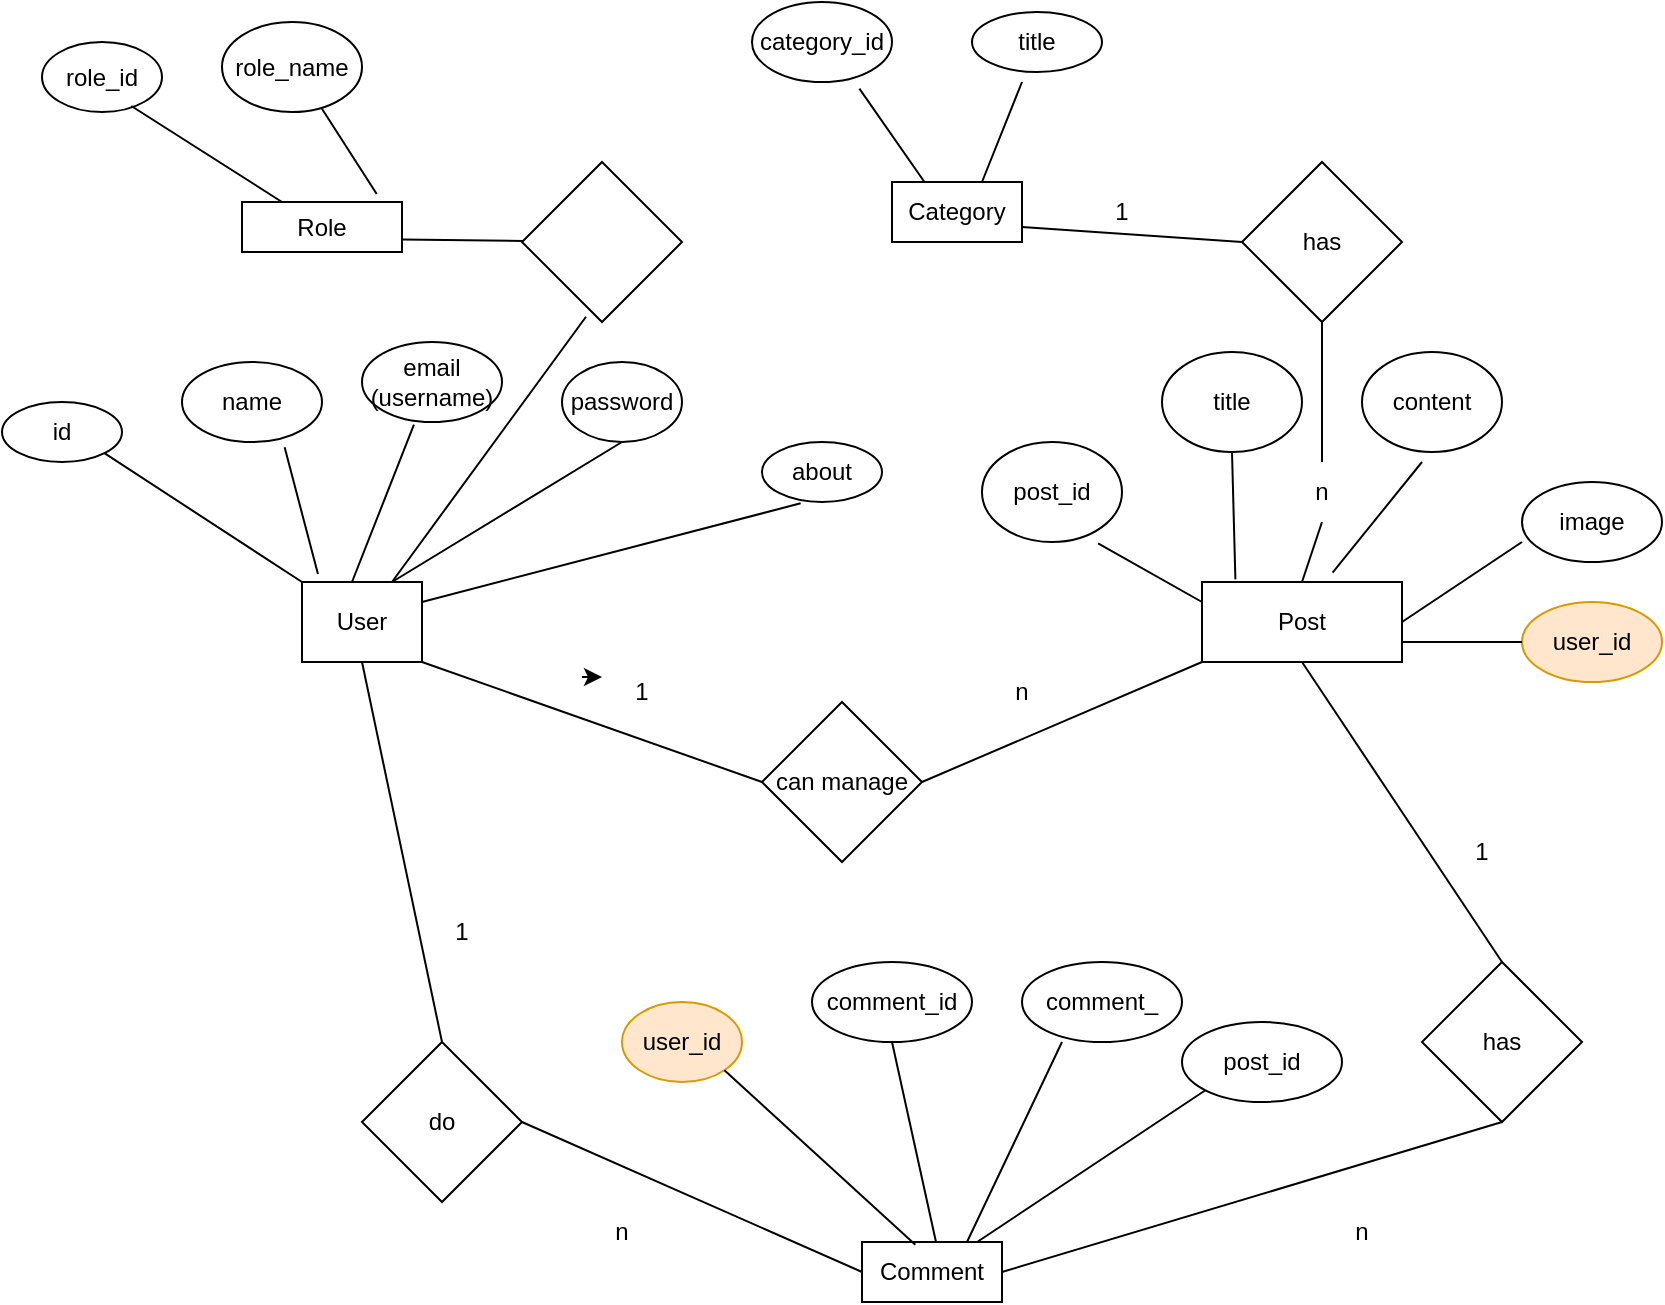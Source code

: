 <mxfile version="20.4.0" type="device"><diagram id="T3LKfMD9x8Lta7oJLbf4" name="Page-1"><mxGraphModel dx="762" dy="418" grid="1" gridSize="10" guides="1" tooltips="1" connect="1" arrows="1" fold="1" page="1" pageScale="1" pageWidth="850" pageHeight="1100" math="0" shadow="0"><root><mxCell id="0"/><mxCell id="1" parent="0"/><mxCell id="5_-AWizc-9ykPQL33bry-1" value="User" style="rounded=0;whiteSpace=wrap;html=1;" parent="1" vertex="1"><mxGeometry x="160" y="300" width="60" height="40" as="geometry"/></mxCell><mxCell id="5_-AWizc-9ykPQL33bry-2" value="id" style="ellipse;whiteSpace=wrap;html=1;" parent="1" vertex="1"><mxGeometry x="10" y="210" width="60" height="30" as="geometry"/></mxCell><mxCell id="5_-AWizc-9ykPQL33bry-3" value="name" style="ellipse;whiteSpace=wrap;html=1;" parent="1" vertex="1"><mxGeometry x="100" y="190" width="70" height="40" as="geometry"/></mxCell><mxCell id="5_-AWizc-9ykPQL33bry-4" value="email&lt;br&gt;(username)" style="ellipse;whiteSpace=wrap;html=1;" parent="1" vertex="1"><mxGeometry x="190" y="180" width="70" height="40" as="geometry"/></mxCell><mxCell id="5_-AWizc-9ykPQL33bry-7" value="password" style="ellipse;whiteSpace=wrap;html=1;" parent="1" vertex="1"><mxGeometry x="290" y="190" width="60" height="40" as="geometry"/></mxCell><mxCell id="5_-AWizc-9ykPQL33bry-8" value="about" style="ellipse;whiteSpace=wrap;html=1;" parent="1" vertex="1"><mxGeometry x="390" y="230" width="60" height="30" as="geometry"/></mxCell><mxCell id="5_-AWizc-9ykPQL33bry-11" value="" style="endArrow=none;html=1;rounded=0;exitX=1;exitY=0.25;exitDx=0;exitDy=0;entryX=0.322;entryY=1.022;entryDx=0;entryDy=0;entryPerimeter=0;" parent="1" source="5_-AWizc-9ykPQL33bry-1" target="5_-AWizc-9ykPQL33bry-8" edge="1"><mxGeometry width="50" height="50" relative="1" as="geometry"><mxPoint x="380" y="340" as="sourcePoint"/><mxPoint x="430" y="290" as="targetPoint"/></mxGeometry></mxCell><mxCell id="5_-AWizc-9ykPQL33bry-12" value="" style="endArrow=none;html=1;rounded=0;exitX=0.75;exitY=0;exitDx=0;exitDy=0;entryX=0.5;entryY=1;entryDx=0;entryDy=0;" parent="1" source="5_-AWizc-9ykPQL33bry-1" target="5_-AWizc-9ykPQL33bry-7" edge="1"><mxGeometry width="50" height="50" relative="1" as="geometry"><mxPoint x="380" y="340" as="sourcePoint"/><mxPoint x="430" y="290" as="targetPoint"/></mxGeometry></mxCell><mxCell id="5_-AWizc-9ykPQL33bry-13" value="" style="endArrow=none;html=1;rounded=0;exitX=0.75;exitY=0;exitDx=0;exitDy=0;entryX=0.371;entryY=1.033;entryDx=0;entryDy=0;entryPerimeter=0;" parent="1" target="5_-AWizc-9ykPQL33bry-4" edge="1"><mxGeometry width="50" height="50" relative="1" as="geometry"><mxPoint x="185" y="300" as="sourcePoint"/><mxPoint x="290" y="230" as="targetPoint"/></mxGeometry></mxCell><mxCell id="5_-AWizc-9ykPQL33bry-14" value="" style="endArrow=none;html=1;rounded=0;exitX=0.133;exitY=-0.1;exitDx=0;exitDy=0;entryX=0.733;entryY=1.067;entryDx=0;entryDy=0;entryPerimeter=0;exitPerimeter=0;" parent="1" source="5_-AWizc-9ykPQL33bry-1" target="5_-AWizc-9ykPQL33bry-3" edge="1"><mxGeometry width="50" height="50" relative="1" as="geometry"><mxPoint x="235" y="320" as="sourcePoint"/><mxPoint x="340" y="250" as="targetPoint"/></mxGeometry></mxCell><mxCell id="5_-AWizc-9ykPQL33bry-15" value="" style="endArrow=none;html=1;rounded=0;exitX=0;exitY=0;exitDx=0;exitDy=0;entryX=1;entryY=1;entryDx=0;entryDy=0;" parent="1" source="5_-AWizc-9ykPQL33bry-1" target="5_-AWizc-9ykPQL33bry-2" edge="1"><mxGeometry width="50" height="50" relative="1" as="geometry"><mxPoint x="245" y="330" as="sourcePoint"/><mxPoint x="350" y="260" as="targetPoint"/></mxGeometry></mxCell><mxCell id="5_-AWizc-9ykPQL33bry-16" value="Post" style="rounded=0;whiteSpace=wrap;html=1;" parent="1" vertex="1"><mxGeometry x="610" y="300" width="100" height="40" as="geometry"/></mxCell><mxCell id="5_-AWizc-9ykPQL33bry-17" value="post_id" style="ellipse;whiteSpace=wrap;html=1;" parent="1" vertex="1"><mxGeometry x="500" y="230" width="70" height="50" as="geometry"/></mxCell><mxCell id="5_-AWizc-9ykPQL33bry-18" value="title&lt;span style=&quot;color: rgba(0, 0, 0, 0); font-family: monospace; font-size: 0px; text-align: start;&quot;&gt;%3CmxGraphModel%3E%3Croot%3E%3CmxCell%20id%3D%220%22%2F%3E%3CmxCell%20id%3D%221%22%20parent%3D%220%22%2F%3E%3CmxCell%20id%3D%222%22%20value%3D%22post-id%22%20style%3D%22ellipse%3BwhiteSpace%3Dwrap%3Bhtml%3D1%3B%22%20vertex%3D%221%22%20parent%3D%221%22%3E%3CmxGeometry%20x%3D%22490%22%20y%3D%22240%22%20width%3D%2270%22%20height%3D%2250%22%20as%3D%22geometry%22%2F%3E%3C%2FmxCell%3E%3C%2Froot%3E%3C%2FmxGraphModel%3E&lt;/span&gt;" style="ellipse;whiteSpace=wrap;html=1;" parent="1" vertex="1"><mxGeometry x="590" y="185" width="70" height="50" as="geometry"/></mxCell><mxCell id="5_-AWizc-9ykPQL33bry-19" value="content" style="ellipse;whiteSpace=wrap;html=1;" parent="1" vertex="1"><mxGeometry x="690" y="185" width="70" height="50" as="geometry"/></mxCell><mxCell id="5_-AWizc-9ykPQL33bry-20" value="image" style="ellipse;whiteSpace=wrap;html=1;" parent="1" vertex="1"><mxGeometry x="770" y="250" width="70" height="40" as="geometry"/></mxCell><mxCell id="5_-AWizc-9ykPQL33bry-22" value="" style="endArrow=none;html=1;rounded=0;exitX=0.829;exitY=1.013;exitDx=0;exitDy=0;exitPerimeter=0;entryX=0;entryY=0.25;entryDx=0;entryDy=0;" parent="1" source="5_-AWizc-9ykPQL33bry-17" target="5_-AWizc-9ykPQL33bry-16" edge="1"><mxGeometry width="50" height="50" relative="1" as="geometry"><mxPoint x="580" y="340" as="sourcePoint"/><mxPoint x="630" y="290" as="targetPoint"/></mxGeometry></mxCell><mxCell id="5_-AWizc-9ykPQL33bry-23" value="" style="endArrow=none;html=1;rounded=0;entryX=0.5;entryY=1;entryDx=0;entryDy=0;exitX=0.167;exitY=-0.033;exitDx=0;exitDy=0;exitPerimeter=0;" parent="1" source="5_-AWizc-9ykPQL33bry-16" target="5_-AWizc-9ykPQL33bry-18" edge="1"><mxGeometry width="50" height="50" relative="1" as="geometry"><mxPoint x="625" y="290" as="sourcePoint"/><mxPoint x="630" y="290" as="targetPoint"/></mxGeometry></mxCell><mxCell id="5_-AWizc-9ykPQL33bry-24" value="" style="endArrow=none;html=1;rounded=0;exitX=0.653;exitY=-0.117;exitDx=0;exitDy=0;exitPerimeter=0;" parent="1" source="5_-AWizc-9ykPQL33bry-16" edge="1"><mxGeometry width="50" height="50" relative="1" as="geometry"><mxPoint x="670" y="290" as="sourcePoint"/><mxPoint x="720" y="240" as="targetPoint"/></mxGeometry></mxCell><mxCell id="5_-AWizc-9ykPQL33bry-25" value="" style="endArrow=none;html=1;rounded=0;entryX=0;entryY=0.75;entryDx=0;entryDy=0;exitX=1;exitY=0.5;exitDx=0;exitDy=0;entryPerimeter=0;" parent="1" source="5_-AWizc-9ykPQL33bry-16" target="5_-AWizc-9ykPQL33bry-20" edge="1"><mxGeometry width="50" height="50" relative="1" as="geometry"><mxPoint x="646.7" y="318.68" as="sourcePoint"/><mxPoint x="645" y="255" as="targetPoint"/></mxGeometry></mxCell><mxCell id="5_-AWizc-9ykPQL33bry-26" value="user_id" style="ellipse;whiteSpace=wrap;html=1;fillColor=#ffe6cc;strokeColor=#d79b00;" parent="1" vertex="1"><mxGeometry x="770" y="310" width="70" height="40" as="geometry"/></mxCell><mxCell id="5_-AWizc-9ykPQL33bry-27" value="" style="endArrow=none;html=1;rounded=0;entryX=0;entryY=0.5;entryDx=0;entryDy=0;exitX=1;exitY=0.75;exitDx=0;exitDy=0;" parent="1" source="5_-AWizc-9ykPQL33bry-16" target="5_-AWizc-9ykPQL33bry-26" edge="1"><mxGeometry width="50" height="50" relative="1" as="geometry"><mxPoint x="720" y="330" as="sourcePoint"/><mxPoint x="780" y="290" as="targetPoint"/></mxGeometry></mxCell><mxCell id="5_-AWizc-9ykPQL33bry-28" value="can manage" style="rhombus;whiteSpace=wrap;html=1;" parent="1" vertex="1"><mxGeometry x="390" y="360" width="80" height="80" as="geometry"/></mxCell><mxCell id="5_-AWizc-9ykPQL33bry-29" value="" style="endArrow=none;html=1;rounded=0;exitX=1;exitY=1;exitDx=0;exitDy=0;entryX=0;entryY=0.5;entryDx=0;entryDy=0;" parent="1" source="5_-AWizc-9ykPQL33bry-1" target="5_-AWizc-9ykPQL33bry-28" edge="1"><mxGeometry width="50" height="50" relative="1" as="geometry"><mxPoint x="580" y="340" as="sourcePoint"/><mxPoint x="630" y="290" as="targetPoint"/></mxGeometry></mxCell><mxCell id="5_-AWizc-9ykPQL33bry-30" value="n" style="text;html=1;strokeColor=none;fillColor=none;align=center;verticalAlign=middle;whiteSpace=wrap;rounded=0;" parent="1" vertex="1"><mxGeometry x="490" y="340" width="60" height="30" as="geometry"/></mxCell><mxCell id="5_-AWizc-9ykPQL33bry-31" value="1" style="text;html=1;strokeColor=none;fillColor=none;align=center;verticalAlign=middle;whiteSpace=wrap;rounded=0;" parent="1" vertex="1"><mxGeometry x="300" y="340" width="60" height="30" as="geometry"/></mxCell><mxCell id="5_-AWizc-9ykPQL33bry-32" value="" style="endArrow=none;html=1;rounded=0;exitX=1;exitY=0.5;exitDx=0;exitDy=0;entryX=0;entryY=1;entryDx=0;entryDy=0;" parent="1" source="5_-AWizc-9ykPQL33bry-28" target="5_-AWizc-9ykPQL33bry-16" edge="1"><mxGeometry width="50" height="50" relative="1" as="geometry"><mxPoint x="240" y="350" as="sourcePoint"/><mxPoint x="400" y="410" as="targetPoint"/></mxGeometry></mxCell><mxCell id="5_-AWizc-9ykPQL33bry-33" value="Comment" style="rounded=0;whiteSpace=wrap;html=1;" parent="1" vertex="1"><mxGeometry x="440" y="630" width="70" height="30" as="geometry"/></mxCell><mxCell id="5_-AWizc-9ykPQL33bry-34" value="user_id" style="ellipse;whiteSpace=wrap;html=1;fillColor=#ffe6cc;strokeColor=#d79b00;" parent="1" vertex="1"><mxGeometry x="320" y="510" width="60" height="40" as="geometry"/></mxCell><mxCell id="5_-AWizc-9ykPQL33bry-35" value="comment_id&lt;span style=&quot;color: rgba(0, 0, 0, 0); font-family: monospace; font-size: 0px; text-align: start;&quot;&gt;%3CmxGraphModel%3E%3Croot%3E%3CmxCell%20id%3D%220%22%2F%3E%3CmxCell%20id%3D%221%22%20parent%3D%220%22%2F%3E%3CmxCell%20id%3D%222%22%20value%3D%22%22%20style%3D%22endArrow%3Dnone%3Bhtml%3D1%3Brounded%3D0%3BexitX%3D1%3BexitY%3D1%3BexitDx%3D0%3BexitDy%3D0%3BentryX%3D0%3BentryY%3D0.5%3BentryDx%3D0%3BentryDy%3D0%3B%22%20edge%3D%221%22%20parent%3D%221%22%3E%3CmxGeometry%20width%3D%2250%22%20height%3D%2250%22%20relative%3D%221%22%20as%3D%22geometry%22%3E%3CmxPoint%20x%3D%22230%22%20y%3D%22340%22%20as%3D%22sourcePoint%22%2F%3E%3CmxPoint%20x%3D%22390%22%20y%3D%22400%22%20as%3D%22targetPoint%22%2F%3E%3C%2FmxGeometry%3E%3C%2FmxCell%3E%3C%2Froot%3E%3C%2FmxGraphModel%3E&lt;/span&gt;" style="ellipse;whiteSpace=wrap;html=1;" parent="1" vertex="1"><mxGeometry x="415" y="490" width="80" height="40" as="geometry"/></mxCell><mxCell id="5_-AWizc-9ykPQL33bry-36" value="comment_&lt;span style=&quot;background-color: initial; color: rgba(0, 0, 0, 0); font-family: monospace; font-size: 0px; text-align: start;&quot;&gt;%3CmxGraphModel%3E%3Croot%3E%3CmxCell%20id%3D%220%22%2F%3E%3CmxCell%20id%3D%221%22%20parent%3D%220%22%2F%3E%3CmxCell%20id%3D%222%22%20value%3D%22%22%20style%3D%22endArrow%3Dnone%3Bhtml%3D1%3Brounded%3D0%3BexitX%3D1%3BexitY%3D1%3BexitDx%3D0%3BexitDy%3D0%3BentryX%3D0%3BentryY%3D0.5%3BentryDx%3D0%3BentryDy%3D0%3B%22%20edge%3D%221%22%20parent%3D%221%22%3E%3CmxGeometry%20width%3D%2250%22%20height%3D%2250%22%20relative%3D%221%22%20as%3D%22geometry%22%3E%3CmxPoint%20x%3D%22230%22%20y%3D%22340%22%20as%3D%22sourcePoint%22%2F%3E%3CmxPoint%20x%3D%22390%22%20y%3D%22400%22%20as%3D%22targetPoint%22%2F%3E%3C%2FmxGeometry%3E%3C%2FmxCell%3E%3C%2Froot%3E%3C%2FmxGraphModel%3E&lt;/span&gt;" style="ellipse;whiteSpace=wrap;html=1;" parent="1" vertex="1"><mxGeometry x="520" y="490" width="80" height="40" as="geometry"/></mxCell><mxCell id="5_-AWizc-9ykPQL33bry-37" value="post_id" style="ellipse;whiteSpace=wrap;html=1;" parent="1" vertex="1"><mxGeometry x="600" y="520" width="80" height="40" as="geometry"/></mxCell><mxCell id="5_-AWizc-9ykPQL33bry-38" value="" style="endArrow=none;html=1;rounded=0;exitX=0.381;exitY=0.044;exitDx=0;exitDy=0;exitPerimeter=0;entryX=1;entryY=1;entryDx=0;entryDy=0;" parent="1" source="5_-AWizc-9ykPQL33bry-33" target="5_-AWizc-9ykPQL33bry-34" edge="1"><mxGeometry width="50" height="50" relative="1" as="geometry"><mxPoint x="460" y="540" as="sourcePoint"/><mxPoint x="510" y="490" as="targetPoint"/></mxGeometry></mxCell><mxCell id="5_-AWizc-9ykPQL33bry-39" value="" style="endArrow=none;html=1;rounded=0;entryX=0.5;entryY=1;entryDx=0;entryDy=0;" parent="1" target="5_-AWizc-9ykPQL33bry-35" edge="1"><mxGeometry width="50" height="50" relative="1" as="geometry"><mxPoint x="477" y="630" as="sourcePoint"/><mxPoint x="381.213" y="554.142" as="targetPoint"/></mxGeometry></mxCell><mxCell id="5_-AWizc-9ykPQL33bry-40" value="" style="endArrow=none;html=1;rounded=0;exitX=0.75;exitY=0;exitDx=0;exitDy=0;entryX=0.25;entryY=1;entryDx=0;entryDy=0;entryPerimeter=0;" parent="1" source="5_-AWizc-9ykPQL33bry-33" target="5_-AWizc-9ykPQL33bry-36" edge="1"><mxGeometry width="50" height="50" relative="1" as="geometry"><mxPoint x="486.67" y="651.32" as="sourcePoint"/><mxPoint x="391.213" y="564.142" as="targetPoint"/></mxGeometry></mxCell><mxCell id="5_-AWizc-9ykPQL33bry-41" value="" style="endArrow=none;html=1;rounded=0;entryX=0;entryY=1;entryDx=0;entryDy=0;" parent="1" source="5_-AWizc-9ykPQL33bry-33" target="5_-AWizc-9ykPQL33bry-37" edge="1"><mxGeometry width="50" height="50" relative="1" as="geometry"><mxPoint x="496.67" y="661.32" as="sourcePoint"/><mxPoint x="401.213" y="574.142" as="targetPoint"/></mxGeometry></mxCell><mxCell id="5_-AWizc-9ykPQL33bry-42" value="do" style="rhombus;whiteSpace=wrap;html=1;" parent="1" vertex="1"><mxGeometry x="190" y="530" width="80" height="80" as="geometry"/></mxCell><mxCell id="5_-AWizc-9ykPQL33bry-43" value="" style="endArrow=none;html=1;rounded=0;entryX=0.5;entryY=1;entryDx=0;entryDy=0;exitX=0.5;exitY=0;exitDx=0;exitDy=0;" parent="1" source="5_-AWizc-9ykPQL33bry-42" target="5_-AWizc-9ykPQL33bry-1" edge="1"><mxGeometry width="50" height="50" relative="1" as="geometry"><mxPoint x="460" y="540" as="sourcePoint"/><mxPoint x="510" y="490" as="targetPoint"/></mxGeometry></mxCell><mxCell id="5_-AWizc-9ykPQL33bry-47" value="" style="endArrow=none;html=1;rounded=0;exitX=1;exitY=0.5;exitDx=0;exitDy=0;entryX=0;entryY=0.5;entryDx=0;entryDy=0;" parent="1" source="5_-AWizc-9ykPQL33bry-42" target="5_-AWizc-9ykPQL33bry-33" edge="1"><mxGeometry width="50" height="50" relative="1" as="geometry"><mxPoint x="460" y="540" as="sourcePoint"/><mxPoint x="510" y="490" as="targetPoint"/></mxGeometry></mxCell><mxCell id="5_-AWizc-9ykPQL33bry-48" value="1" style="text;html=1;strokeColor=none;fillColor=none;align=center;verticalAlign=middle;whiteSpace=wrap;rounded=0;" parent="1" vertex="1"><mxGeometry x="210" y="460" width="60" height="30" as="geometry"/></mxCell><mxCell id="5_-AWizc-9ykPQL33bry-49" value="n" style="text;html=1;strokeColor=none;fillColor=none;align=center;verticalAlign=middle;whiteSpace=wrap;rounded=0;" parent="1" vertex="1"><mxGeometry x="290" y="610" width="60" height="30" as="geometry"/></mxCell><mxCell id="5_-AWizc-9ykPQL33bry-50" value="has" style="rhombus;whiteSpace=wrap;html=1;" parent="1" vertex="1"><mxGeometry x="720" y="490" width="80" height="80" as="geometry"/></mxCell><mxCell id="5_-AWizc-9ykPQL33bry-51" value="" style="endArrow=none;html=1;rounded=0;entryX=0.5;entryY=1;entryDx=0;entryDy=0;exitX=0.5;exitY=0;exitDx=0;exitDy=0;" parent="1" source="5_-AWizc-9ykPQL33bry-50" target="5_-AWizc-9ykPQL33bry-16" edge="1"><mxGeometry width="50" height="50" relative="1" as="geometry"><mxPoint x="460" y="540" as="sourcePoint"/><mxPoint x="510" y="490" as="targetPoint"/></mxGeometry></mxCell><mxCell id="5_-AWizc-9ykPQL33bry-52" value="" style="endArrow=none;html=1;rounded=0;entryX=0.5;entryY=1;entryDx=0;entryDy=0;exitX=1;exitY=0.5;exitDx=0;exitDy=0;" parent="1" source="5_-AWizc-9ykPQL33bry-33" target="5_-AWizc-9ykPQL33bry-50" edge="1"><mxGeometry width="50" height="50" relative="1" as="geometry"><mxPoint x="770" y="500" as="sourcePoint"/><mxPoint x="670" y="350" as="targetPoint"/></mxGeometry></mxCell><mxCell id="5_-AWizc-9ykPQL33bry-54" value="1" style="text;html=1;strokeColor=none;fillColor=none;align=center;verticalAlign=middle;whiteSpace=wrap;rounded=0;" parent="1" vertex="1"><mxGeometry x="720" y="420" width="60" height="30" as="geometry"/></mxCell><mxCell id="5_-AWizc-9ykPQL33bry-55" value="n" style="text;html=1;strokeColor=none;fillColor=none;align=center;verticalAlign=middle;whiteSpace=wrap;rounded=0;" parent="1" vertex="1"><mxGeometry x="660" y="610" width="60" height="30" as="geometry"/></mxCell><mxCell id="5_-AWizc-9ykPQL33bry-56" value="Category" style="rounded=0;whiteSpace=wrap;html=1;" parent="1" vertex="1"><mxGeometry x="455" y="100" width="65" height="30" as="geometry"/></mxCell><mxCell id="5_-AWizc-9ykPQL33bry-57" value="category_id" style="ellipse;whiteSpace=wrap;html=1;" parent="1" vertex="1"><mxGeometry x="385" y="10" width="70" height="40" as="geometry"/></mxCell><mxCell id="5_-AWizc-9ykPQL33bry-60" value="title" style="ellipse;whiteSpace=wrap;html=1;" parent="1" vertex="1"><mxGeometry x="495" y="15" width="65" height="30" as="geometry"/></mxCell><mxCell id="5_-AWizc-9ykPQL33bry-61" value="" style="endArrow=none;html=1;rounded=0;entryX=0.25;entryY=0;entryDx=0;entryDy=0;exitX=0.767;exitY=1.083;exitDx=0;exitDy=0;exitPerimeter=0;" parent="1" source="5_-AWizc-9ykPQL33bry-57" target="5_-AWizc-9ykPQL33bry-56" edge="1"><mxGeometry width="50" height="50" relative="1" as="geometry"><mxPoint x="390" y="40" as="sourcePoint"/><mxPoint x="440" y="-10" as="targetPoint"/></mxGeometry></mxCell><mxCell id="5_-AWizc-9ykPQL33bry-62" value="" style="endArrow=none;html=1;rounded=0;" parent="1" edge="1"><mxGeometry width="50" height="50" relative="1" as="geometry"><mxPoint x="520" y="50" as="sourcePoint"/><mxPoint x="500" y="100" as="targetPoint"/></mxGeometry></mxCell><mxCell id="5_-AWizc-9ykPQL33bry-63" value="has" style="rhombus;whiteSpace=wrap;html=1;" parent="1" vertex="1"><mxGeometry x="630" y="90" width="80" height="80" as="geometry"/></mxCell><mxCell id="5_-AWizc-9ykPQL33bry-64" value="" style="endArrow=none;html=1;rounded=0;entryX=0;entryY=0.5;entryDx=0;entryDy=0;exitX=1;exitY=0.75;exitDx=0;exitDy=0;" parent="1" source="5_-AWizc-9ykPQL33bry-56" target="5_-AWizc-9ykPQL33bry-63" edge="1"><mxGeometry width="50" height="50" relative="1" as="geometry"><mxPoint x="390" y="140" as="sourcePoint"/><mxPoint x="440" y="90" as="targetPoint"/></mxGeometry></mxCell><mxCell id="5_-AWizc-9ykPQL33bry-65" value="" style="endArrow=none;html=1;rounded=0;entryX=0.5;entryY=0;entryDx=0;entryDy=0;exitX=0.5;exitY=1;exitDx=0;exitDy=0;startArrow=none;" parent="1" source="5_-AWizc-9ykPQL33bry-67" target="5_-AWizc-9ykPQL33bry-16" edge="1"><mxGeometry width="50" height="50" relative="1" as="geometry"><mxPoint x="530" y="132.5" as="sourcePoint"/><mxPoint x="640" y="140" as="targetPoint"/></mxGeometry></mxCell><mxCell id="5_-AWizc-9ykPQL33bry-66" value="1" style="text;html=1;strokeColor=none;fillColor=none;align=center;verticalAlign=middle;whiteSpace=wrap;rounded=0;" parent="1" vertex="1"><mxGeometry x="540" y="100" width="60" height="30" as="geometry"/></mxCell><mxCell id="5_-AWizc-9ykPQL33bry-67" value="n" style="text;html=1;strokeColor=none;fillColor=none;align=center;verticalAlign=middle;whiteSpace=wrap;rounded=0;" parent="1" vertex="1"><mxGeometry x="640" y="240" width="60" height="30" as="geometry"/></mxCell><mxCell id="5_-AWizc-9ykPQL33bry-68" value="" style="endArrow=none;html=1;rounded=0;entryX=0.5;entryY=0;entryDx=0;entryDy=0;exitX=0.5;exitY=1;exitDx=0;exitDy=0;" parent="1" source="5_-AWizc-9ykPQL33bry-63" target="5_-AWizc-9ykPQL33bry-67" edge="1"><mxGeometry width="50" height="50" relative="1" as="geometry"><mxPoint x="670" y="170" as="sourcePoint"/><mxPoint x="660" y="300" as="targetPoint"/></mxGeometry></mxCell><mxCell id="5_-AWizc-9ykPQL33bry-69" value="Role" style="rounded=0;whiteSpace=wrap;html=1;" parent="1" vertex="1"><mxGeometry x="130" y="110" width="80" height="25" as="geometry"/></mxCell><mxCell id="5_-AWizc-9ykPQL33bry-70" value="role_id" style="ellipse;whiteSpace=wrap;html=1;" parent="1" vertex="1"><mxGeometry x="30" y="30" width="60" height="35" as="geometry"/></mxCell><mxCell id="5_-AWizc-9ykPQL33bry-71" value="role_name" style="ellipse;whiteSpace=wrap;html=1;" parent="1" vertex="1"><mxGeometry x="120" y="20" width="70" height="45" as="geometry"/></mxCell><mxCell id="5_-AWizc-9ykPQL33bry-72" value="" style="endArrow=none;html=1;rounded=0;exitX=0.842;exitY=-0.16;exitDx=0;exitDy=0;exitPerimeter=0;entryX=0.714;entryY=0.963;entryDx=0;entryDy=0;entryPerimeter=0;" parent="1" source="5_-AWizc-9ykPQL33bry-69" target="5_-AWizc-9ykPQL33bry-71" edge="1"><mxGeometry width="50" height="50" relative="1" as="geometry"><mxPoint x="390" y="140" as="sourcePoint"/><mxPoint x="440" y="90" as="targetPoint"/></mxGeometry></mxCell><mxCell id="5_-AWizc-9ykPQL33bry-73" value="" style="endArrow=none;html=1;rounded=0;exitX=0.25;exitY=0;exitDx=0;exitDy=0;entryX=0.744;entryY=0.914;entryDx=0;entryDy=0;entryPerimeter=0;" parent="1" source="5_-AWizc-9ykPQL33bry-69" target="5_-AWizc-9ykPQL33bry-70" edge="1"><mxGeometry width="50" height="50" relative="1" as="geometry"><mxPoint x="390" y="140" as="sourcePoint"/><mxPoint x="440" y="90" as="targetPoint"/></mxGeometry></mxCell><mxCell id="5_-AWizc-9ykPQL33bry-74" value="" style="rhombus;whiteSpace=wrap;html=1;" parent="1" vertex="1"><mxGeometry x="270" y="90" width="80" height="80" as="geometry"/></mxCell><mxCell id="5_-AWizc-9ykPQL33bry-75" value="" style="endArrow=none;html=1;rounded=0;entryX=1;entryY=0.75;entryDx=0;entryDy=0;" parent="1" source="5_-AWizc-9ykPQL33bry-74" target="5_-AWizc-9ykPQL33bry-69" edge="1"><mxGeometry width="50" height="50" relative="1" as="geometry"><mxPoint x="390" y="240" as="sourcePoint"/><mxPoint x="440" y="190" as="targetPoint"/></mxGeometry></mxCell><mxCell id="5_-AWizc-9ykPQL33bry-76" value="" style="endArrow=none;html=1;rounded=0;exitX=0.75;exitY=0;exitDx=0;exitDy=0;entryX=0.4;entryY=0.967;entryDx=0;entryDy=0;entryPerimeter=0;" parent="1" source="5_-AWizc-9ykPQL33bry-1" target="5_-AWizc-9ykPQL33bry-74" edge="1"><mxGeometry width="50" height="50" relative="1" as="geometry"><mxPoint x="390" y="240" as="sourcePoint"/><mxPoint x="440" y="190" as="targetPoint"/></mxGeometry></mxCell><mxCell id="QtlSSkDvmOEI0b_J_qGI-1" style="edgeStyle=orthogonalEdgeStyle;rounded=0;orthogonalLoop=1;jettySize=auto;html=1;exitX=0;exitY=0.25;exitDx=0;exitDy=0;entryX=0.167;entryY=0.267;entryDx=0;entryDy=0;entryPerimeter=0;" edge="1" parent="1" source="5_-AWizc-9ykPQL33bry-31" target="5_-AWizc-9ykPQL33bry-31"><mxGeometry relative="1" as="geometry"/></mxCell></root></mxGraphModel></diagram></mxfile>